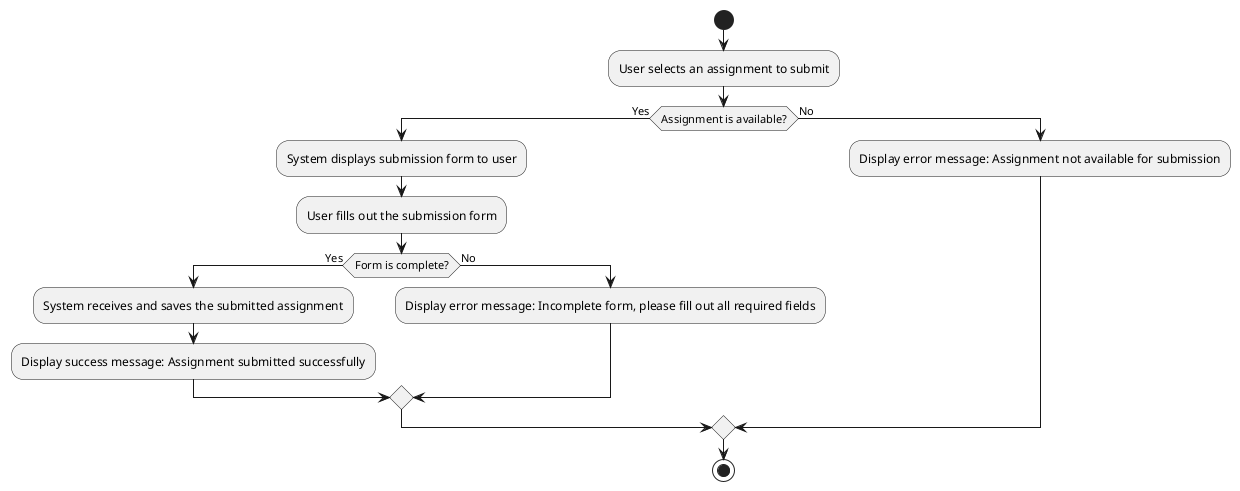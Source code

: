 @startuml
start
:User selects an assignment to submit;
if (Assignment is available?) then (Yes)
  :System displays submission form to user;
  :User fills out the submission form;
  if (Form is complete?) then (Yes)
    :System receives and saves the submitted assignment;
    :Display success message: Assignment submitted successfully;
  else (No)
    :Display error message: Incomplete form, please fill out all required fields;
  endif
else (No)
  :Display error message: Assignment not available for submission;
endif
stop
@enduml
